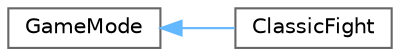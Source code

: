 digraph "Grafische Darstellung der Klassenhierarchie"
{
 // LATEX_PDF_SIZE
  bgcolor="transparent";
  edge [fontname=Helvetica,fontsize=10,labelfontname=Helvetica,labelfontsize=10];
  node [fontname=Helvetica,fontsize=10,shape=box,height=0.2,width=0.4];
  rankdir="LR";
  Node0 [id="Node000000",label="GameMode",height=0.2,width=0.4,color="grey40", fillcolor="white", style="filled",URL="$dc/da8/class_game_mode.html",tooltip=" "];
  Node0 -> Node1 [id="edge1_Node000000_Node000001",dir="back",color="steelblue1",style="solid",tooltip=" "];
  Node1 [id="Node000001",label="ClassicFight",height=0.2,width=0.4,color="grey40", fillcolor="white", style="filled",URL="$df/d9b/class_classic_fight.html",tooltip=" "];
}
